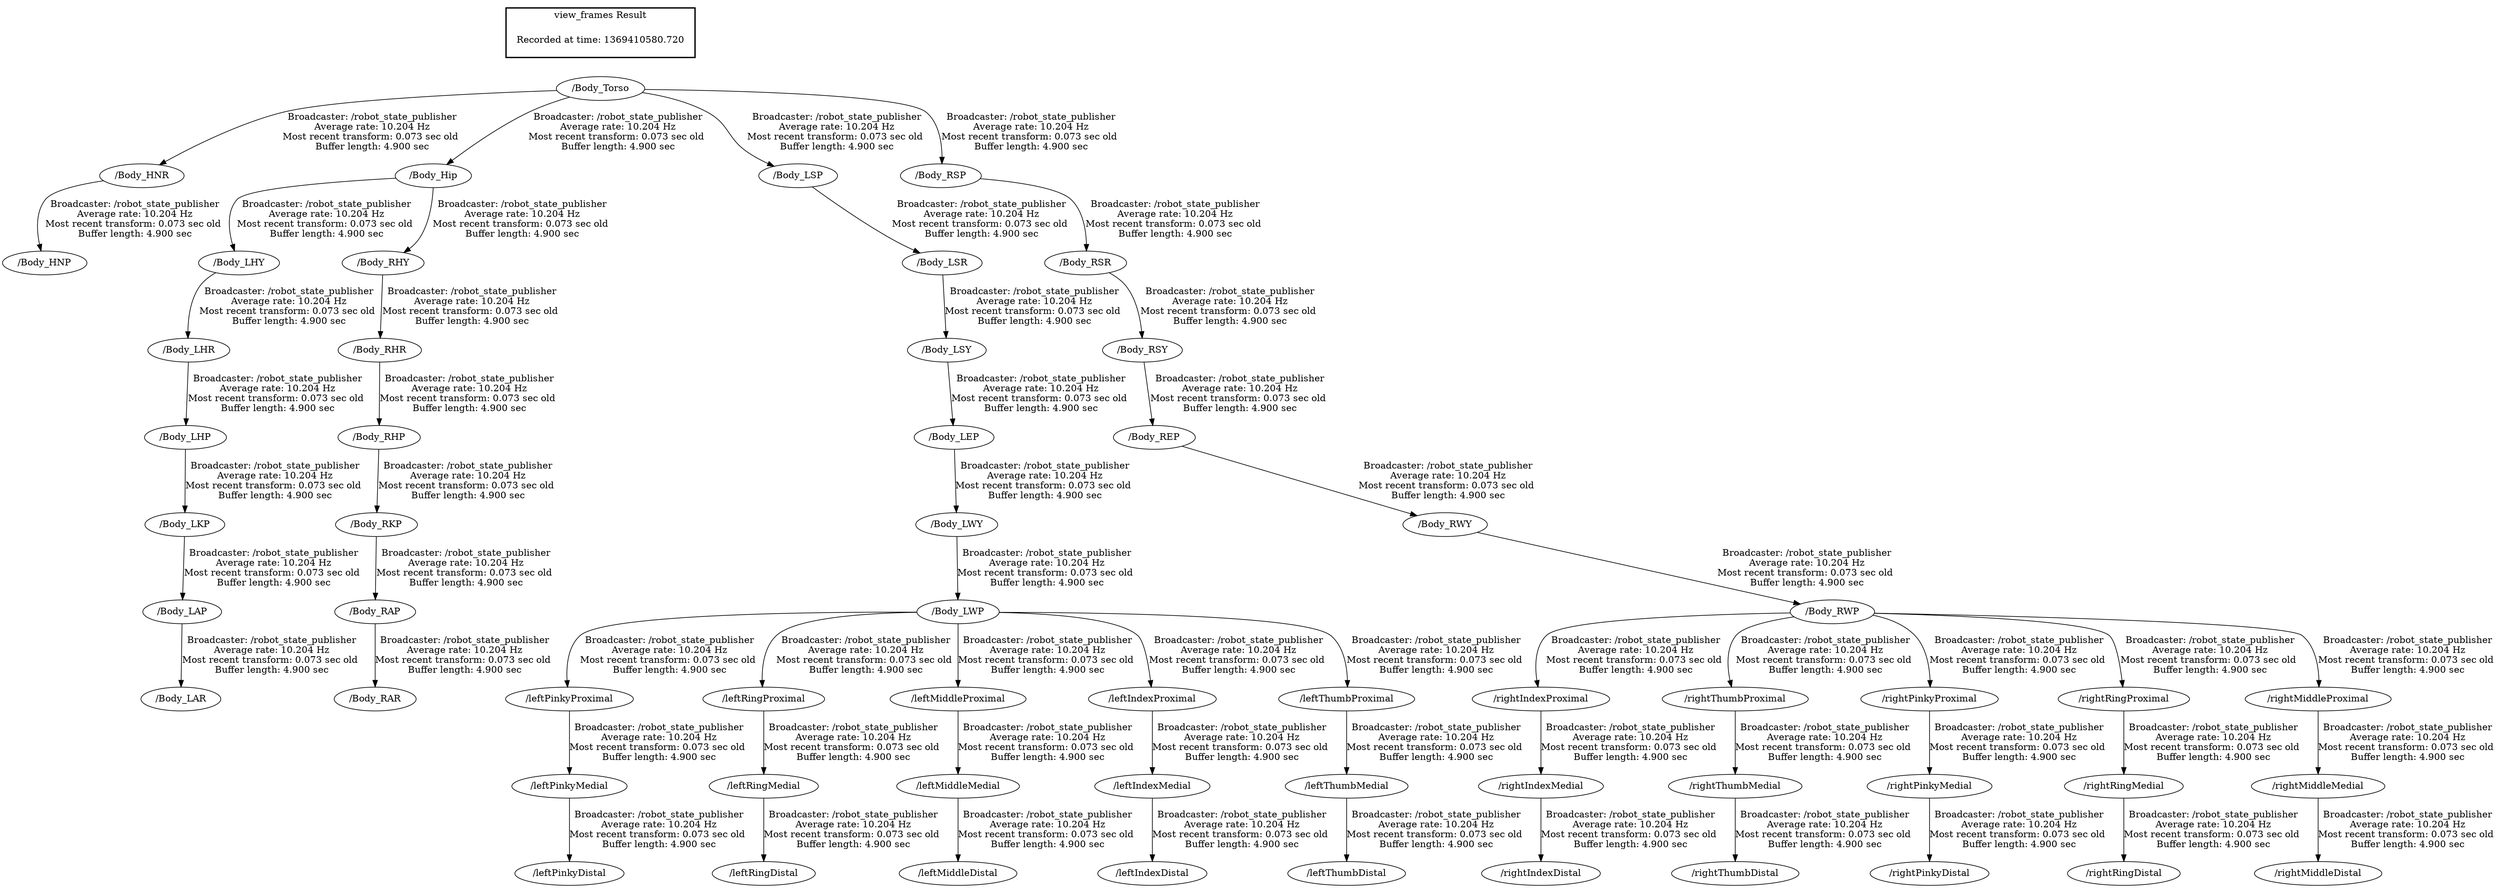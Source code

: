 digraph G {
"/Body_HNR" -> "/Body_HNP"[label="Broadcaster: /robot_state_publisher\nAverage rate: 10.204 Hz\nMost recent transform: 0.073 sec old \nBuffer length: 4.900 sec\n"];
"/Body_Torso" -> "/Body_HNR"[label="Broadcaster: /robot_state_publisher\nAverage rate: 10.204 Hz\nMost recent transform: 0.073 sec old \nBuffer length: 4.900 sec\n"];
"/Body_Torso" -> "/Body_Hip"[label="Broadcaster: /robot_state_publisher\nAverage rate: 10.204 Hz\nMost recent transform: 0.073 sec old \nBuffer length: 4.900 sec\n"];
"/rightIndexProximal" -> "/rightIndexMedial"[label="Broadcaster: /robot_state_publisher\nAverage rate: 10.204 Hz\nMost recent transform: 0.073 sec old \nBuffer length: 4.900 sec\n"];
"/Body_RWP" -> "/rightIndexProximal"[label="Broadcaster: /robot_state_publisher\nAverage rate: 10.204 Hz\nMost recent transform: 0.073 sec old \nBuffer length: 4.900 sec\n"];
"/leftPinkyProximal" -> "/leftPinkyMedial"[label="Broadcaster: /robot_state_publisher\nAverage rate: 10.204 Hz\nMost recent transform: 0.073 sec old \nBuffer length: 4.900 sec\n"];
"/Body_LWP" -> "/leftPinkyProximal"[label="Broadcaster: /robot_state_publisher\nAverage rate: 10.204 Hz\nMost recent transform: 0.073 sec old \nBuffer length: 4.900 sec\n"];
"/leftRingProximal" -> "/leftRingMedial"[label="Broadcaster: /robot_state_publisher\nAverage rate: 10.204 Hz\nMost recent transform: 0.073 sec old \nBuffer length: 4.900 sec\n"];
"/Body_LWP" -> "/leftRingProximal"[label="Broadcaster: /robot_state_publisher\nAverage rate: 10.204 Hz\nMost recent transform: 0.073 sec old \nBuffer length: 4.900 sec\n"];
"/leftMiddleProximal" -> "/leftMiddleMedial"[label="Broadcaster: /robot_state_publisher\nAverage rate: 10.204 Hz\nMost recent transform: 0.073 sec old \nBuffer length: 4.900 sec\n"];
"/Body_LWP" -> "/leftMiddleProximal"[label="Broadcaster: /robot_state_publisher\nAverage rate: 10.204 Hz\nMost recent transform: 0.073 sec old \nBuffer length: 4.900 sec\n"];
"/leftIndexProximal" -> "/leftIndexMedial"[label="Broadcaster: /robot_state_publisher\nAverage rate: 10.204 Hz\nMost recent transform: 0.073 sec old \nBuffer length: 4.900 sec\n"];
"/Body_LWP" -> "/leftIndexProximal"[label="Broadcaster: /robot_state_publisher\nAverage rate: 10.204 Hz\nMost recent transform: 0.073 sec old \nBuffer length: 4.900 sec\n"];
"/rightThumbProximal" -> "/rightThumbMedial"[label="Broadcaster: /robot_state_publisher\nAverage rate: 10.204 Hz\nMost recent transform: 0.073 sec old \nBuffer length: 4.900 sec\n"];
"/Body_RWP" -> "/rightThumbProximal"[label="Broadcaster: /robot_state_publisher\nAverage rate: 10.204 Hz\nMost recent transform: 0.073 sec old \nBuffer length: 4.900 sec\n"];
"/rightPinkyProximal" -> "/rightPinkyMedial"[label="Broadcaster: /robot_state_publisher\nAverage rate: 10.204 Hz\nMost recent transform: 0.073 sec old \nBuffer length: 4.900 sec\n"];
"/Body_RWP" -> "/rightPinkyProximal"[label="Broadcaster: /robot_state_publisher\nAverage rate: 10.204 Hz\nMost recent transform: 0.073 sec old \nBuffer length: 4.900 sec\n"];
"/rightRingProximal" -> "/rightRingMedial"[label="Broadcaster: /robot_state_publisher\nAverage rate: 10.204 Hz\nMost recent transform: 0.073 sec old \nBuffer length: 4.900 sec\n"];
"/Body_RWP" -> "/rightRingProximal"[label="Broadcaster: /robot_state_publisher\nAverage rate: 10.204 Hz\nMost recent transform: 0.073 sec old \nBuffer length: 4.900 sec\n"];
"/rightMiddleProximal" -> "/rightMiddleMedial"[label="Broadcaster: /robot_state_publisher\nAverage rate: 10.204 Hz\nMost recent transform: 0.073 sec old \nBuffer length: 4.900 sec\n"];
"/Body_RWP" -> "/rightMiddleProximal"[label="Broadcaster: /robot_state_publisher\nAverage rate: 10.204 Hz\nMost recent transform: 0.073 sec old \nBuffer length: 4.900 sec\n"];
"/leftThumbProximal" -> "/leftThumbMedial"[label="Broadcaster: /robot_state_publisher\nAverage rate: 10.204 Hz\nMost recent transform: 0.073 sec old \nBuffer length: 4.900 sec\n"];
"/Body_LWP" -> "/leftThumbProximal"[label="Broadcaster: /robot_state_publisher\nAverage rate: 10.204 Hz\nMost recent transform: 0.073 sec old \nBuffer length: 4.900 sec\n"];
"/rightIndexMedial" -> "/rightIndexDistal"[label="Broadcaster: /robot_state_publisher\nAverage rate: 10.204 Hz\nMost recent transform: 0.073 sec old \nBuffer length: 4.900 sec\n"];
"/leftThumbMedial" -> "/leftThumbDistal"[label="Broadcaster: /robot_state_publisher\nAverage rate: 10.204 Hz\nMost recent transform: 0.073 sec old \nBuffer length: 4.900 sec\n"];
"/leftPinkyMedial" -> "/leftPinkyDistal"[label="Broadcaster: /robot_state_publisher\nAverage rate: 10.204 Hz\nMost recent transform: 0.073 sec old \nBuffer length: 4.900 sec\n"];
"/leftRingMedial" -> "/leftRingDistal"[label="Broadcaster: /robot_state_publisher\nAverage rate: 10.204 Hz\nMost recent transform: 0.073 sec old \nBuffer length: 4.900 sec\n"];
"/leftMiddleMedial" -> "/leftMiddleDistal"[label="Broadcaster: /robot_state_publisher\nAverage rate: 10.204 Hz\nMost recent transform: 0.073 sec old \nBuffer length: 4.900 sec\n"];
"/leftIndexMedial" -> "/leftIndexDistal"[label="Broadcaster: /robot_state_publisher\nAverage rate: 10.204 Hz\nMost recent transform: 0.073 sec old \nBuffer length: 4.900 sec\n"];
"/rightThumbMedial" -> "/rightThumbDistal"[label="Broadcaster: /robot_state_publisher\nAverage rate: 10.204 Hz\nMost recent transform: 0.073 sec old \nBuffer length: 4.900 sec\n"];
"/rightPinkyMedial" -> "/rightPinkyDistal"[label="Broadcaster: /robot_state_publisher\nAverage rate: 10.204 Hz\nMost recent transform: 0.073 sec old \nBuffer length: 4.900 sec\n"];
"/rightRingMedial" -> "/rightRingDistal"[label="Broadcaster: /robot_state_publisher\nAverage rate: 10.204 Hz\nMost recent transform: 0.073 sec old \nBuffer length: 4.900 sec\n"];
"/rightMiddleMedial" -> "/rightMiddleDistal"[label="Broadcaster: /robot_state_publisher\nAverage rate: 10.204 Hz\nMost recent transform: 0.073 sec old \nBuffer length: 4.900 sec\n"];
"/Body_LKP" -> "/Body_LAP"[label="Broadcaster: /robot_state_publisher\nAverage rate: 10.204 Hz\nMost recent transform: 0.073 sec old \nBuffer length: 4.900 sec\n"];
"/Body_LHP" -> "/Body_LKP"[label="Broadcaster: /robot_state_publisher\nAverage rate: 10.204 Hz\nMost recent transform: 0.073 sec old \nBuffer length: 4.900 sec\n"];
"/Body_LAP" -> "/Body_LAR"[label="Broadcaster: /robot_state_publisher\nAverage rate: 10.204 Hz\nMost recent transform: 0.073 sec old \nBuffer length: 4.900 sec\n"];
"/Body_LSY" -> "/Body_LEP"[label="Broadcaster: /robot_state_publisher\nAverage rate: 10.204 Hz\nMost recent transform: 0.073 sec old \nBuffer length: 4.900 sec\n"];
"/Body_LSR" -> "/Body_LSY"[label="Broadcaster: /robot_state_publisher\nAverage rate: 10.204 Hz\nMost recent transform: 0.073 sec old \nBuffer length: 4.900 sec\n"];
"/Body_LHR" -> "/Body_LHP"[label="Broadcaster: /robot_state_publisher\nAverage rate: 10.204 Hz\nMost recent transform: 0.073 sec old \nBuffer length: 4.900 sec\n"];
"/Body_LHY" -> "/Body_LHR"[label="Broadcaster: /robot_state_publisher\nAverage rate: 10.204 Hz\nMost recent transform: 0.073 sec old \nBuffer length: 4.900 sec\n"];
"/Body_Hip" -> "/Body_LHY"[label="Broadcaster: /robot_state_publisher\nAverage rate: 10.204 Hz\nMost recent transform: 0.073 sec old \nBuffer length: 4.900 sec\n"];
"/Body_Torso" -> "/Body_LSP"[label="Broadcaster: /robot_state_publisher\nAverage rate: 10.204 Hz\nMost recent transform: 0.073 sec old \nBuffer length: 4.900 sec\n"];
"/Body_LSP" -> "/Body_LSR"[label="Broadcaster: /robot_state_publisher\nAverage rate: 10.204 Hz\nMost recent transform: 0.073 sec old \nBuffer length: 4.900 sec\n"];
"/Body_LWY" -> "/Body_LWP"[label="Broadcaster: /robot_state_publisher\nAverage rate: 10.204 Hz\nMost recent transform: 0.073 sec old \nBuffer length: 4.900 sec\n"];
"/Body_LEP" -> "/Body_LWY"[label="Broadcaster: /robot_state_publisher\nAverage rate: 10.204 Hz\nMost recent transform: 0.073 sec old \nBuffer length: 4.900 sec\n"];
"/Body_RKP" -> "/Body_RAP"[label="Broadcaster: /robot_state_publisher\nAverage rate: 10.204 Hz\nMost recent transform: 0.073 sec old \nBuffer length: 4.900 sec\n"];
"/Body_RHP" -> "/Body_RKP"[label="Broadcaster: /robot_state_publisher\nAverage rate: 10.204 Hz\nMost recent transform: 0.073 sec old \nBuffer length: 4.900 sec\n"];
"/Body_RAP" -> "/Body_RAR"[label="Broadcaster: /robot_state_publisher\nAverage rate: 10.204 Hz\nMost recent transform: 0.073 sec old \nBuffer length: 4.900 sec\n"];
"/Body_RSY" -> "/Body_REP"[label="Broadcaster: /robot_state_publisher\nAverage rate: 10.204 Hz\nMost recent transform: 0.073 sec old \nBuffer length: 4.900 sec\n"];
"/Body_RSR" -> "/Body_RSY"[label="Broadcaster: /robot_state_publisher\nAverage rate: 10.204 Hz\nMost recent transform: 0.073 sec old \nBuffer length: 4.900 sec\n"];
"/Body_RHR" -> "/Body_RHP"[label="Broadcaster: /robot_state_publisher\nAverage rate: 10.204 Hz\nMost recent transform: 0.073 sec old \nBuffer length: 4.900 sec\n"];
"/Body_RHY" -> "/Body_RHR"[label="Broadcaster: /robot_state_publisher\nAverage rate: 10.204 Hz\nMost recent transform: 0.073 sec old \nBuffer length: 4.900 sec\n"];
"/Body_Hip" -> "/Body_RHY"[label="Broadcaster: /robot_state_publisher\nAverage rate: 10.204 Hz\nMost recent transform: 0.073 sec old \nBuffer length: 4.900 sec\n"];
"/Body_Torso" -> "/Body_RSP"[label="Broadcaster: /robot_state_publisher\nAverage rate: 10.204 Hz\nMost recent transform: 0.073 sec old \nBuffer length: 4.900 sec\n"];
"/Body_RSP" -> "/Body_RSR"[label="Broadcaster: /robot_state_publisher\nAverage rate: 10.204 Hz\nMost recent transform: 0.073 sec old \nBuffer length: 4.900 sec\n"];
"/Body_RWY" -> "/Body_RWP"[label="Broadcaster: /robot_state_publisher\nAverage rate: 10.204 Hz\nMost recent transform: 0.073 sec old \nBuffer length: 4.900 sec\n"];
"/Body_REP" -> "/Body_RWY"[label="Broadcaster: /robot_state_publisher\nAverage rate: 10.204 Hz\nMost recent transform: 0.073 sec old \nBuffer length: 4.900 sec\n"];
edge [style=invis];
 subgraph cluster_legend { style=bold; color=black; label ="view_frames Result";
"Recorded at time: 1369410580.720"[ shape=plaintext ] ;
 }->"/Body_Torso";
}